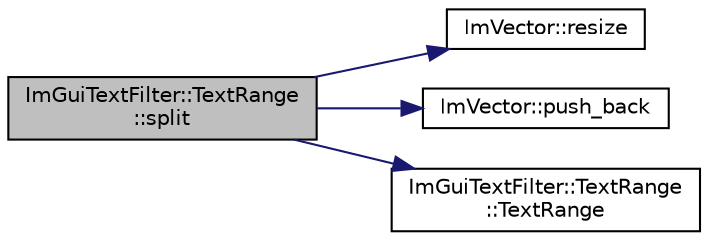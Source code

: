 digraph "ImGuiTextFilter::TextRange::split"
{
 // INTERACTIVE_SVG=YES
  edge [fontname="Helvetica",fontsize="10",labelfontname="Helvetica",labelfontsize="10"];
  node [fontname="Helvetica",fontsize="10",shape=record];
  rankdir="LR";
  Node1 [label="ImGuiTextFilter::TextRange\l::split",height=0.2,width=0.4,color="black", fillcolor="grey75", style="filled" fontcolor="black"];
  Node1 -> Node2 [color="midnightblue",fontsize="10",style="solid",fontname="Helvetica"];
  Node2 [label="ImVector::resize",height=0.2,width=0.4,color="black", fillcolor="white", style="filled",URL="$class_im_vector.html#af60a2c957dee51587a93f79dfc9c3714"];
  Node1 -> Node3 [color="midnightblue",fontsize="10",style="solid",fontname="Helvetica"];
  Node3 [label="ImVector::push_back",height=0.2,width=0.4,color="black", fillcolor="white", style="filled",URL="$class_im_vector.html#a68387993f2a5f5c3b2a7139d9ab778b8"];
  Node1 -> Node4 [color="midnightblue",fontsize="10",style="solid",fontname="Helvetica"];
  Node4 [label="ImGuiTextFilter::TextRange\l::TextRange",height=0.2,width=0.4,color="black", fillcolor="white", style="filled",URL="$struct_im_gui_text_filter_1_1_text_range.html#a5a6548fd40884ef5837e6a1ffa33af61"];
}
